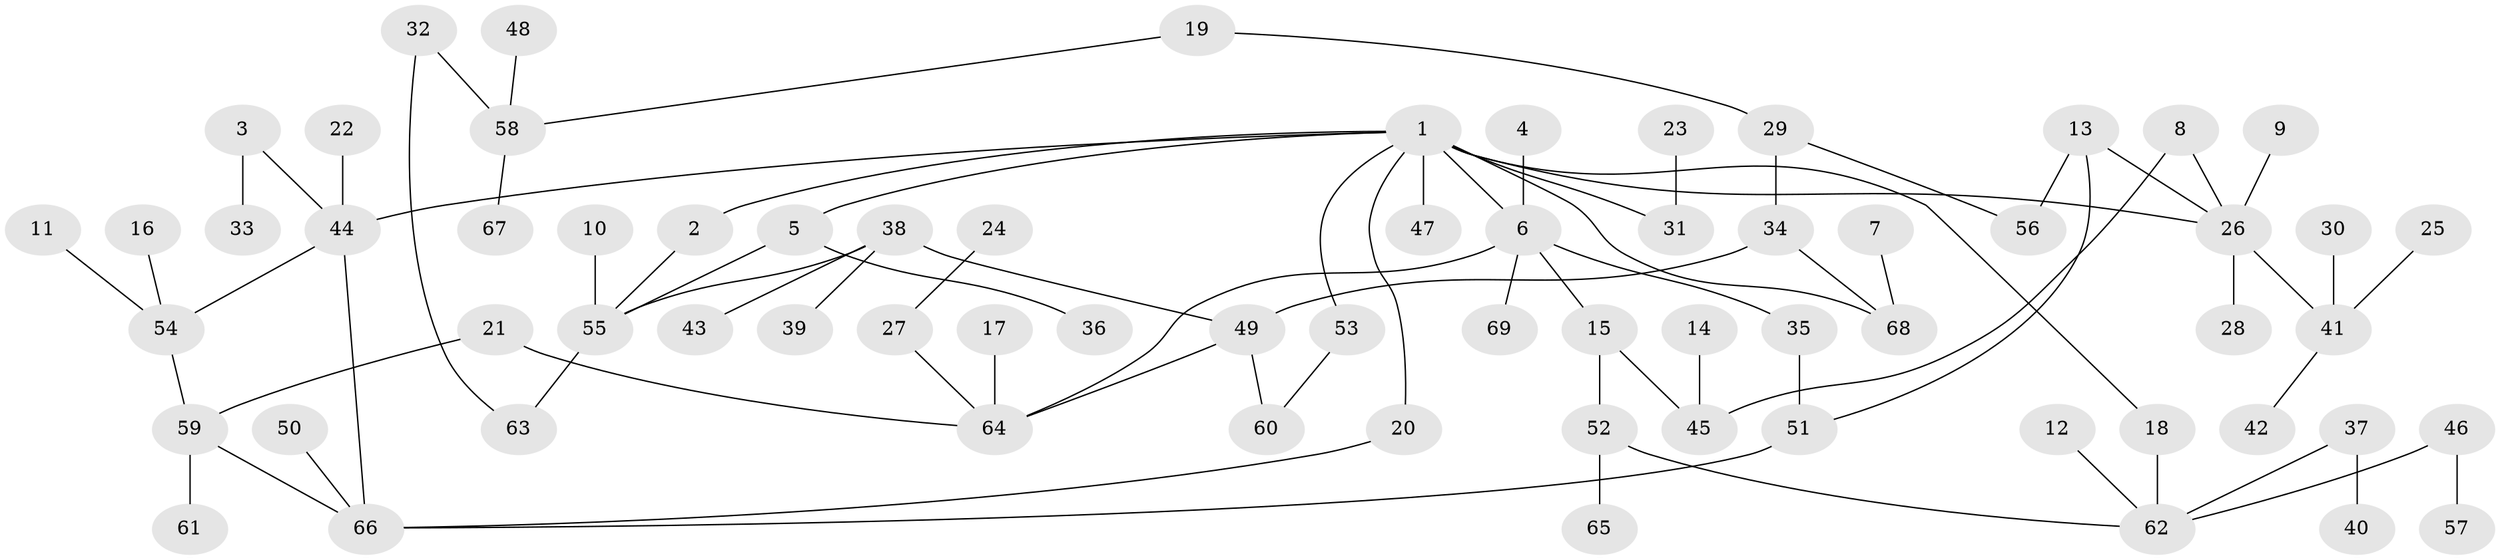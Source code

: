 // original degree distribution, {8: 0.007246376811594203, 4: 0.11594202898550725, 6: 0.014492753623188406, 3: 0.13768115942028986, 5: 0.014492753623188406, 2: 0.2971014492753623, 1: 0.39855072463768115, 7: 0.014492753623188406}
// Generated by graph-tools (version 1.1) at 2025/25/03/09/25 03:25:26]
// undirected, 69 vertices, 81 edges
graph export_dot {
graph [start="1"]
  node [color=gray90,style=filled];
  1;
  2;
  3;
  4;
  5;
  6;
  7;
  8;
  9;
  10;
  11;
  12;
  13;
  14;
  15;
  16;
  17;
  18;
  19;
  20;
  21;
  22;
  23;
  24;
  25;
  26;
  27;
  28;
  29;
  30;
  31;
  32;
  33;
  34;
  35;
  36;
  37;
  38;
  39;
  40;
  41;
  42;
  43;
  44;
  45;
  46;
  47;
  48;
  49;
  50;
  51;
  52;
  53;
  54;
  55;
  56;
  57;
  58;
  59;
  60;
  61;
  62;
  63;
  64;
  65;
  66;
  67;
  68;
  69;
  1 -- 2 [weight=1.0];
  1 -- 5 [weight=1.0];
  1 -- 6 [weight=1.0];
  1 -- 18 [weight=1.0];
  1 -- 20 [weight=1.0];
  1 -- 26 [weight=1.0];
  1 -- 31 [weight=1.0];
  1 -- 44 [weight=1.0];
  1 -- 47 [weight=1.0];
  1 -- 53 [weight=1.0];
  1 -- 68 [weight=1.0];
  2 -- 55 [weight=1.0];
  3 -- 33 [weight=1.0];
  3 -- 44 [weight=1.0];
  4 -- 6 [weight=1.0];
  5 -- 36 [weight=1.0];
  5 -- 55 [weight=1.0];
  6 -- 15 [weight=1.0];
  6 -- 35 [weight=1.0];
  6 -- 64 [weight=1.0];
  6 -- 69 [weight=1.0];
  7 -- 68 [weight=1.0];
  8 -- 26 [weight=1.0];
  8 -- 45 [weight=1.0];
  9 -- 26 [weight=1.0];
  10 -- 55 [weight=1.0];
  11 -- 54 [weight=1.0];
  12 -- 62 [weight=1.0];
  13 -- 26 [weight=1.0];
  13 -- 51 [weight=1.0];
  13 -- 56 [weight=1.0];
  14 -- 45 [weight=1.0];
  15 -- 45 [weight=1.0];
  15 -- 52 [weight=1.0];
  16 -- 54 [weight=1.0];
  17 -- 64 [weight=2.0];
  18 -- 62 [weight=1.0];
  19 -- 29 [weight=1.0];
  19 -- 58 [weight=1.0];
  20 -- 66 [weight=1.0];
  21 -- 59 [weight=1.0];
  21 -- 64 [weight=1.0];
  22 -- 44 [weight=1.0];
  23 -- 31 [weight=1.0];
  24 -- 27 [weight=1.0];
  25 -- 41 [weight=1.0];
  26 -- 28 [weight=1.0];
  26 -- 41 [weight=1.0];
  27 -- 64 [weight=1.0];
  29 -- 34 [weight=1.0];
  29 -- 56 [weight=1.0];
  30 -- 41 [weight=1.0];
  32 -- 58 [weight=1.0];
  32 -- 63 [weight=1.0];
  34 -- 49 [weight=1.0];
  34 -- 68 [weight=1.0];
  35 -- 51 [weight=1.0];
  37 -- 40 [weight=1.0];
  37 -- 62 [weight=1.0];
  38 -- 39 [weight=1.0];
  38 -- 43 [weight=1.0];
  38 -- 49 [weight=1.0];
  38 -- 55 [weight=1.0];
  41 -- 42 [weight=1.0];
  44 -- 54 [weight=1.0];
  44 -- 66 [weight=1.0];
  46 -- 57 [weight=1.0];
  46 -- 62 [weight=1.0];
  48 -- 58 [weight=1.0];
  49 -- 60 [weight=1.0];
  49 -- 64 [weight=1.0];
  50 -- 66 [weight=1.0];
  51 -- 66 [weight=1.0];
  52 -- 62 [weight=1.0];
  52 -- 65 [weight=1.0];
  53 -- 60 [weight=1.0];
  54 -- 59 [weight=1.0];
  55 -- 63 [weight=1.0];
  58 -- 67 [weight=1.0];
  59 -- 61 [weight=1.0];
  59 -- 66 [weight=1.0];
}
